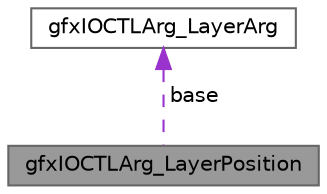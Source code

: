 digraph "gfxIOCTLArg_LayerPosition"
{
 // INTERACTIVE_SVG=YES
 // LATEX_PDF_SIZE
  bgcolor="transparent";
  edge [fontname=Helvetica,fontsize=10,labelfontname=Helvetica,labelfontsize=10];
  node [fontname=Helvetica,fontsize=10,shape=box,height=0.2,width=0.4];
  Node1 [label="gfxIOCTLArg_LayerPosition",height=0.2,width=0.4,color="gray40", fillcolor="grey60", style="filled", fontcolor="black",tooltip="This struct represents layer position."];
  Node2 -> Node1 [dir="back",color="darkorchid3",style="dashed",label=" base" ];
  Node2 [label="gfxIOCTLArg_LayerArg",height=0.2,width=0.4,color="gray40", fillcolor="white", style="filled",URL="$structgfxIOCTLArg__LayerArg.html",tooltip="This struct represents a basic layer request argument."];
}
